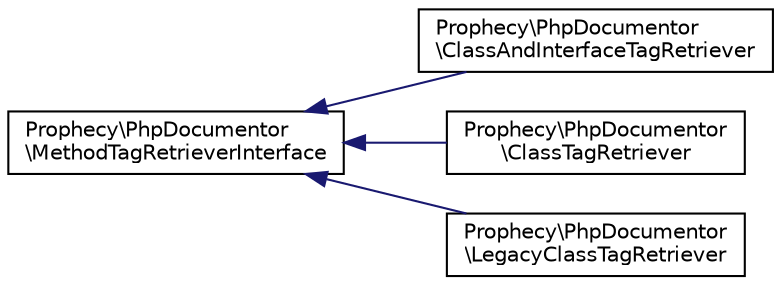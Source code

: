 digraph "Graphical Class Hierarchy"
{
  edge [fontname="Helvetica",fontsize="10",labelfontname="Helvetica",labelfontsize="10"];
  node [fontname="Helvetica",fontsize="10",shape=record];
  rankdir="LR";
  Node0 [label="Prophecy\\PhpDocumentor\l\\MethodTagRetrieverInterface",height=0.2,width=0.4,color="black", fillcolor="white", style="filled",URL="$interfaceProphecy_1_1PhpDocumentor_1_1MethodTagRetrieverInterface.html"];
  Node0 -> Node1 [dir="back",color="midnightblue",fontsize="10",style="solid",fontname="Helvetica"];
  Node1 [label="Prophecy\\PhpDocumentor\l\\ClassAndInterfaceTagRetriever",height=0.2,width=0.4,color="black", fillcolor="white", style="filled",URL="$classProphecy_1_1PhpDocumentor_1_1ClassAndInterfaceTagRetriever.html"];
  Node0 -> Node2 [dir="back",color="midnightblue",fontsize="10",style="solid",fontname="Helvetica"];
  Node2 [label="Prophecy\\PhpDocumentor\l\\ClassTagRetriever",height=0.2,width=0.4,color="black", fillcolor="white", style="filled",URL="$classProphecy_1_1PhpDocumentor_1_1ClassTagRetriever.html"];
  Node0 -> Node3 [dir="back",color="midnightblue",fontsize="10",style="solid",fontname="Helvetica"];
  Node3 [label="Prophecy\\PhpDocumentor\l\\LegacyClassTagRetriever",height=0.2,width=0.4,color="black", fillcolor="white", style="filled",URL="$classProphecy_1_1PhpDocumentor_1_1LegacyClassTagRetriever.html"];
}
